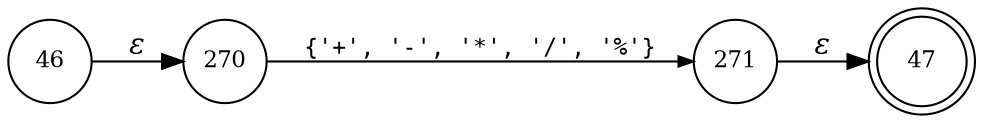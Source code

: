 digraph ATN {
rankdir=LR;
s47[fontsize=11, label="47", shape=doublecircle, fixedsize=true, width=.6];
s46[fontsize=11,label="46", shape=circle, fixedsize=true, width=.55, peripheries=1];
s270[fontsize=11,label="270", shape=circle, fixedsize=true, width=.55, peripheries=1];
s271[fontsize=11,label="271", shape=circle, fixedsize=true, width=.55, peripheries=1];
s46 -> s270 [fontname="Times-Italic", label="&epsilon;"];
s270 -> s271 [fontsize=11, fontname="Courier", arrowsize=.7, label = "{'+', '-', '*', '/', '%'}", arrowhead = normal];
s271 -> s47 [fontname="Times-Italic", label="&epsilon;"];
}